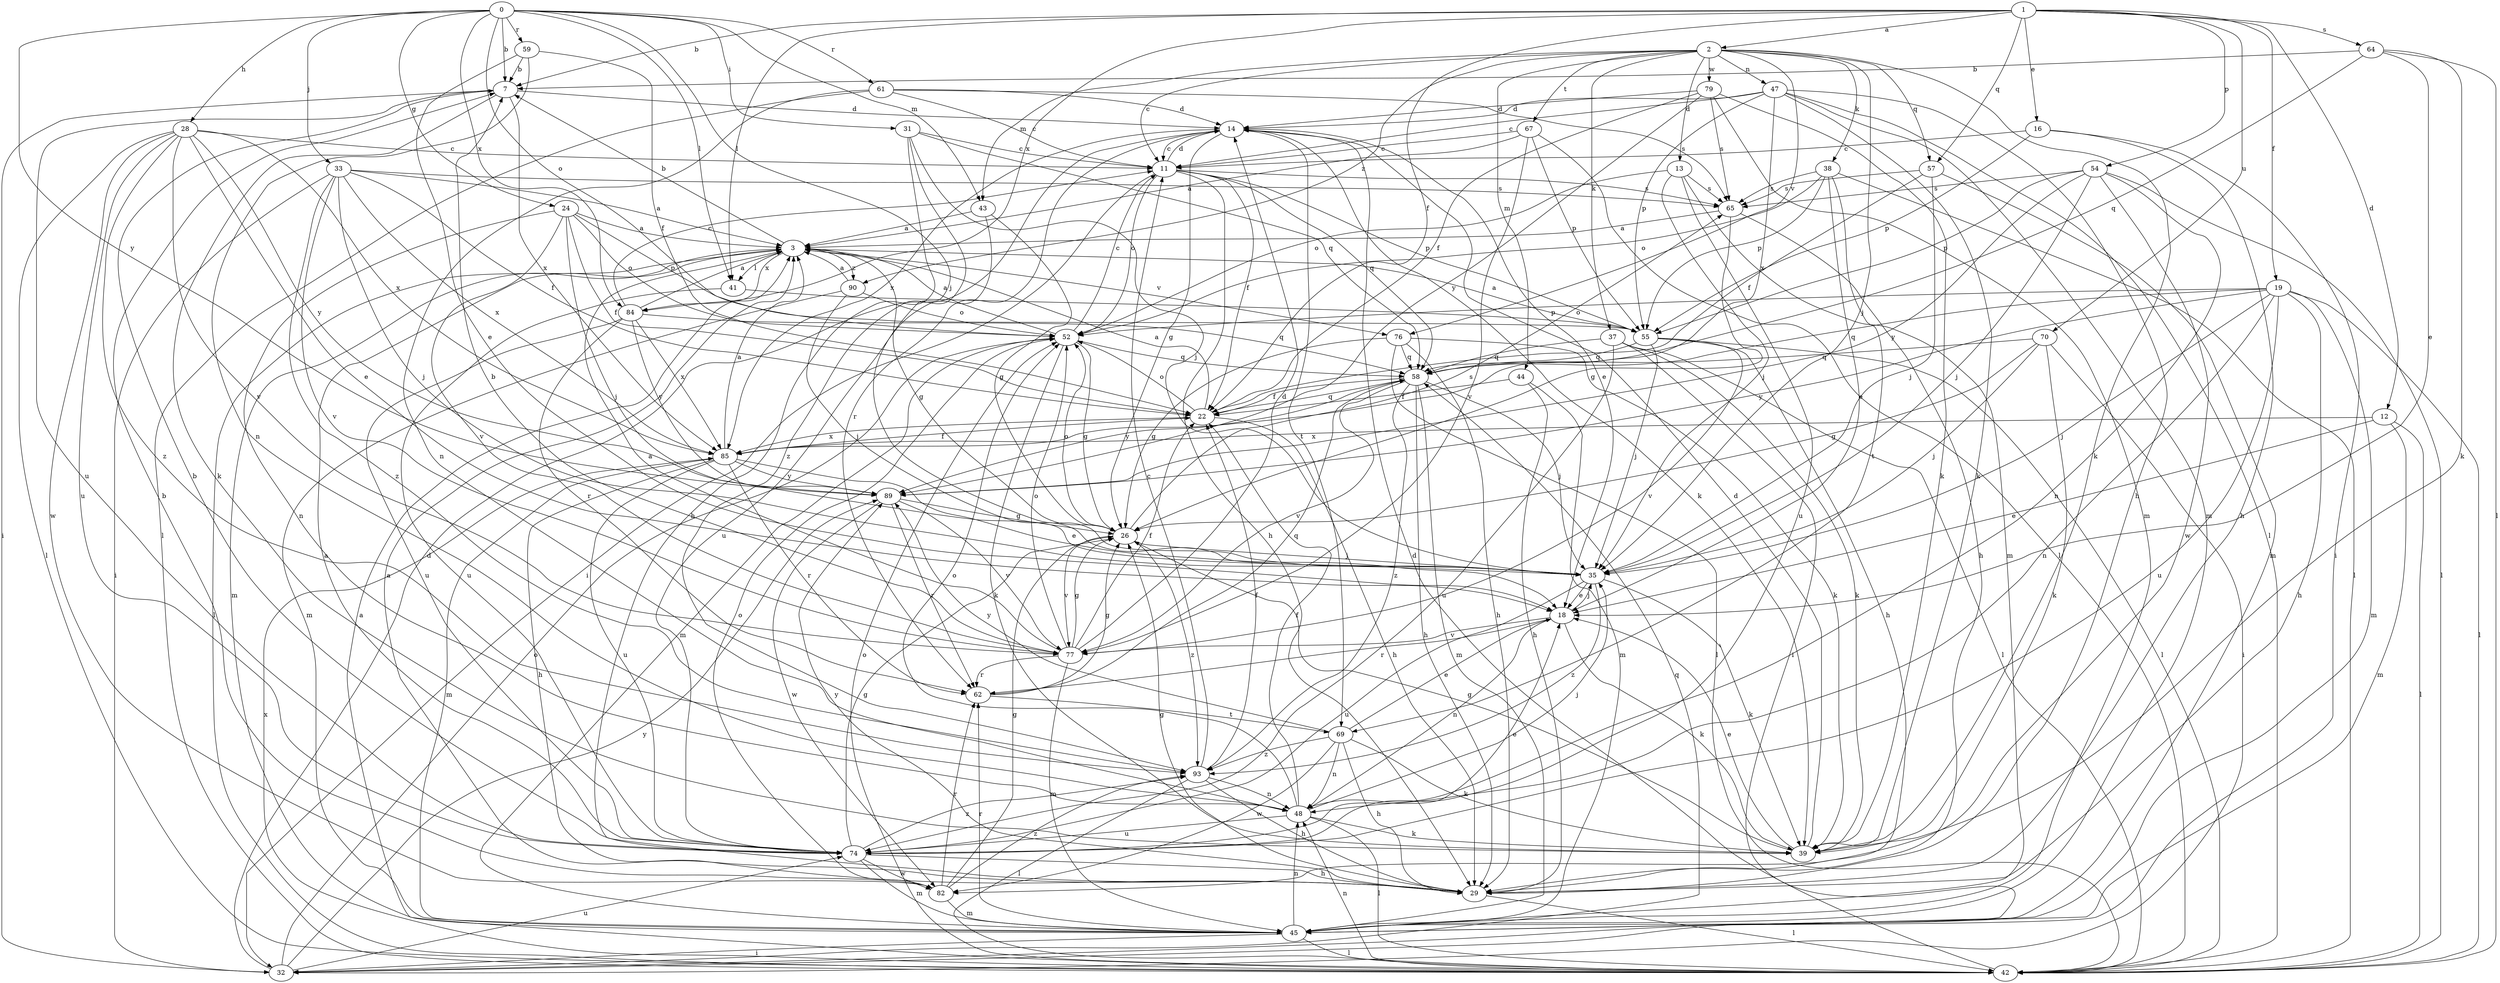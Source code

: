 strict digraph  {
0;
1;
2;
3;
7;
11;
12;
13;
14;
16;
18;
19;
22;
24;
26;
28;
29;
31;
32;
33;
35;
37;
38;
39;
41;
42;
43;
44;
45;
47;
48;
52;
54;
55;
57;
58;
59;
61;
62;
64;
65;
67;
69;
70;
74;
76;
77;
79;
82;
84;
85;
89;
90;
93;
0 -> 7  [label=b];
0 -> 24  [label=g];
0 -> 28  [label=h];
0 -> 31  [label=i];
0 -> 33  [label=j];
0 -> 35  [label=j];
0 -> 41  [label=l];
0 -> 43  [label=m];
0 -> 52  [label=o];
0 -> 59  [label=r];
0 -> 61  [label=r];
0 -> 84  [label=x];
0 -> 89  [label=y];
1 -> 2  [label=a];
1 -> 7  [label=b];
1 -> 12  [label=d];
1 -> 16  [label=e];
1 -> 19  [label=f];
1 -> 22  [label=f];
1 -> 41  [label=l];
1 -> 54  [label=p];
1 -> 57  [label=q];
1 -> 64  [label=s];
1 -> 70  [label=u];
1 -> 84  [label=x];
2 -> 11  [label=c];
2 -> 13  [label=d];
2 -> 35  [label=j];
2 -> 37  [label=k];
2 -> 38  [label=k];
2 -> 39  [label=k];
2 -> 43  [label=m];
2 -> 44  [label=m];
2 -> 47  [label=n];
2 -> 57  [label=q];
2 -> 67  [label=t];
2 -> 76  [label=v];
2 -> 79  [label=w];
2 -> 90  [label=z];
3 -> 7  [label=b];
3 -> 26  [label=g];
3 -> 41  [label=l];
3 -> 42  [label=l];
3 -> 45  [label=m];
3 -> 76  [label=v];
3 -> 84  [label=x];
3 -> 90  [label=z];
7 -> 14  [label=d];
7 -> 32  [label=i];
7 -> 39  [label=k];
7 -> 74  [label=u];
7 -> 85  [label=x];
11 -> 14  [label=d];
11 -> 22  [label=f];
11 -> 29  [label=h];
11 -> 32  [label=i];
11 -> 52  [label=o];
11 -> 55  [label=p];
11 -> 58  [label=q];
11 -> 65  [label=s];
12 -> 18  [label=e];
12 -> 42  [label=l];
12 -> 45  [label=m];
12 -> 85  [label=x];
13 -> 35  [label=j];
13 -> 45  [label=m];
13 -> 52  [label=o];
13 -> 65  [label=s];
13 -> 74  [label=u];
14 -> 11  [label=c];
14 -> 18  [label=e];
14 -> 26  [label=g];
14 -> 39  [label=k];
14 -> 62  [label=r];
14 -> 69  [label=t];
14 -> 85  [label=x];
16 -> 11  [label=c];
16 -> 29  [label=h];
16 -> 32  [label=i];
16 -> 55  [label=p];
18 -> 35  [label=j];
18 -> 39  [label=k];
18 -> 48  [label=n];
18 -> 62  [label=r];
18 -> 77  [label=v];
19 -> 29  [label=h];
19 -> 35  [label=j];
19 -> 42  [label=l];
19 -> 45  [label=m];
19 -> 48  [label=n];
19 -> 52  [label=o];
19 -> 58  [label=q];
19 -> 74  [label=u];
19 -> 89  [label=y];
22 -> 3  [label=a];
22 -> 29  [label=h];
22 -> 52  [label=o];
22 -> 58  [label=q];
22 -> 85  [label=x];
24 -> 3  [label=a];
24 -> 22  [label=f];
24 -> 35  [label=j];
24 -> 48  [label=n];
24 -> 52  [label=o];
24 -> 55  [label=p];
24 -> 77  [label=v];
26 -> 35  [label=j];
26 -> 52  [label=o];
26 -> 65  [label=s];
26 -> 77  [label=v];
26 -> 93  [label=z];
28 -> 11  [label=c];
28 -> 18  [label=e];
28 -> 42  [label=l];
28 -> 74  [label=u];
28 -> 77  [label=v];
28 -> 82  [label=w];
28 -> 85  [label=x];
28 -> 89  [label=y];
28 -> 93  [label=z];
29 -> 3  [label=a];
29 -> 26  [label=g];
29 -> 42  [label=l];
29 -> 89  [label=y];
31 -> 11  [label=c];
31 -> 29  [label=h];
31 -> 35  [label=j];
31 -> 58  [label=q];
31 -> 93  [label=z];
32 -> 14  [label=d];
32 -> 52  [label=o];
32 -> 58  [label=q];
32 -> 74  [label=u];
32 -> 89  [label=y];
33 -> 3  [label=a];
33 -> 22  [label=f];
33 -> 32  [label=i];
33 -> 35  [label=j];
33 -> 65  [label=s];
33 -> 77  [label=v];
33 -> 85  [label=x];
33 -> 93  [label=z];
35 -> 18  [label=e];
35 -> 39  [label=k];
35 -> 74  [label=u];
35 -> 93  [label=z];
37 -> 32  [label=i];
37 -> 39  [label=k];
37 -> 42  [label=l];
37 -> 58  [label=q];
37 -> 74  [label=u];
38 -> 18  [label=e];
38 -> 42  [label=l];
38 -> 52  [label=o];
38 -> 55  [label=p];
38 -> 65  [label=s];
38 -> 69  [label=t];
39 -> 14  [label=d];
39 -> 18  [label=e];
39 -> 26  [label=g];
41 -> 55  [label=p];
41 -> 74  [label=u];
42 -> 3  [label=a];
42 -> 14  [label=d];
42 -> 48  [label=n];
42 -> 52  [label=o];
42 -> 85  [label=x];
43 -> 3  [label=a];
43 -> 26  [label=g];
43 -> 74  [label=u];
44 -> 22  [label=f];
44 -> 29  [label=h];
44 -> 45  [label=m];
45 -> 32  [label=i];
45 -> 42  [label=l];
45 -> 48  [label=n];
45 -> 62  [label=r];
47 -> 11  [label=c];
47 -> 14  [label=d];
47 -> 29  [label=h];
47 -> 39  [label=k];
47 -> 42  [label=l];
47 -> 45  [label=m];
47 -> 55  [label=p];
47 -> 85  [label=x];
48 -> 22  [label=f];
48 -> 35  [label=j];
48 -> 39  [label=k];
48 -> 42  [label=l];
48 -> 52  [label=o];
48 -> 74  [label=u];
52 -> 3  [label=a];
52 -> 11  [label=c];
52 -> 26  [label=g];
52 -> 39  [label=k];
52 -> 45  [label=m];
52 -> 58  [label=q];
54 -> 35  [label=j];
54 -> 42  [label=l];
54 -> 48  [label=n];
54 -> 55  [label=p];
54 -> 65  [label=s];
54 -> 82  [label=w];
54 -> 89  [label=y];
55 -> 3  [label=a];
55 -> 29  [label=h];
55 -> 35  [label=j];
55 -> 42  [label=l];
55 -> 58  [label=q];
55 -> 77  [label=v];
57 -> 22  [label=f];
57 -> 35  [label=j];
57 -> 45  [label=m];
57 -> 65  [label=s];
58 -> 22  [label=f];
58 -> 29  [label=h];
58 -> 35  [label=j];
58 -> 45  [label=m];
58 -> 77  [label=v];
58 -> 89  [label=y];
58 -> 93  [label=z];
59 -> 7  [label=b];
59 -> 18  [label=e];
59 -> 22  [label=f];
59 -> 48  [label=n];
61 -> 11  [label=c];
61 -> 14  [label=d];
61 -> 42  [label=l];
61 -> 48  [label=n];
61 -> 65  [label=s];
62 -> 26  [label=g];
62 -> 58  [label=q];
62 -> 69  [label=t];
64 -> 7  [label=b];
64 -> 18  [label=e];
64 -> 39  [label=k];
64 -> 42  [label=l];
64 -> 58  [label=q];
65 -> 3  [label=a];
65 -> 26  [label=g];
65 -> 29  [label=h];
67 -> 3  [label=a];
67 -> 11  [label=c];
67 -> 42  [label=l];
67 -> 55  [label=p];
67 -> 77  [label=v];
69 -> 18  [label=e];
69 -> 29  [label=h];
69 -> 39  [label=k];
69 -> 48  [label=n];
69 -> 82  [label=w];
69 -> 89  [label=y];
69 -> 93  [label=z];
70 -> 26  [label=g];
70 -> 32  [label=i];
70 -> 35  [label=j];
70 -> 39  [label=k];
70 -> 58  [label=q];
74 -> 3  [label=a];
74 -> 7  [label=b];
74 -> 18  [label=e];
74 -> 26  [label=g];
74 -> 29  [label=h];
74 -> 45  [label=m];
74 -> 82  [label=w];
74 -> 93  [label=z];
76 -> 26  [label=g];
76 -> 29  [label=h];
76 -> 39  [label=k];
76 -> 42  [label=l];
76 -> 58  [label=q];
77 -> 3  [label=a];
77 -> 7  [label=b];
77 -> 14  [label=d];
77 -> 22  [label=f];
77 -> 26  [label=g];
77 -> 45  [label=m];
77 -> 52  [label=o];
77 -> 62  [label=r];
79 -> 14  [label=d];
79 -> 22  [label=f];
79 -> 39  [label=k];
79 -> 45  [label=m];
79 -> 65  [label=s];
79 -> 89  [label=y];
82 -> 7  [label=b];
82 -> 26  [label=g];
82 -> 45  [label=m];
82 -> 52  [label=o];
82 -> 62  [label=r];
82 -> 93  [label=z];
84 -> 3  [label=a];
84 -> 11  [label=c];
84 -> 58  [label=q];
84 -> 62  [label=r];
84 -> 74  [label=u];
84 -> 85  [label=x];
84 -> 89  [label=y];
85 -> 3  [label=a];
85 -> 18  [label=e];
85 -> 22  [label=f];
85 -> 29  [label=h];
85 -> 45  [label=m];
85 -> 62  [label=r];
85 -> 74  [label=u];
85 -> 89  [label=y];
89 -> 26  [label=g];
89 -> 62  [label=r];
89 -> 77  [label=v];
89 -> 82  [label=w];
90 -> 3  [label=a];
90 -> 35  [label=j];
90 -> 45  [label=m];
90 -> 52  [label=o];
93 -> 11  [label=c];
93 -> 22  [label=f];
93 -> 29  [label=h];
93 -> 42  [label=l];
93 -> 48  [label=n];
}
